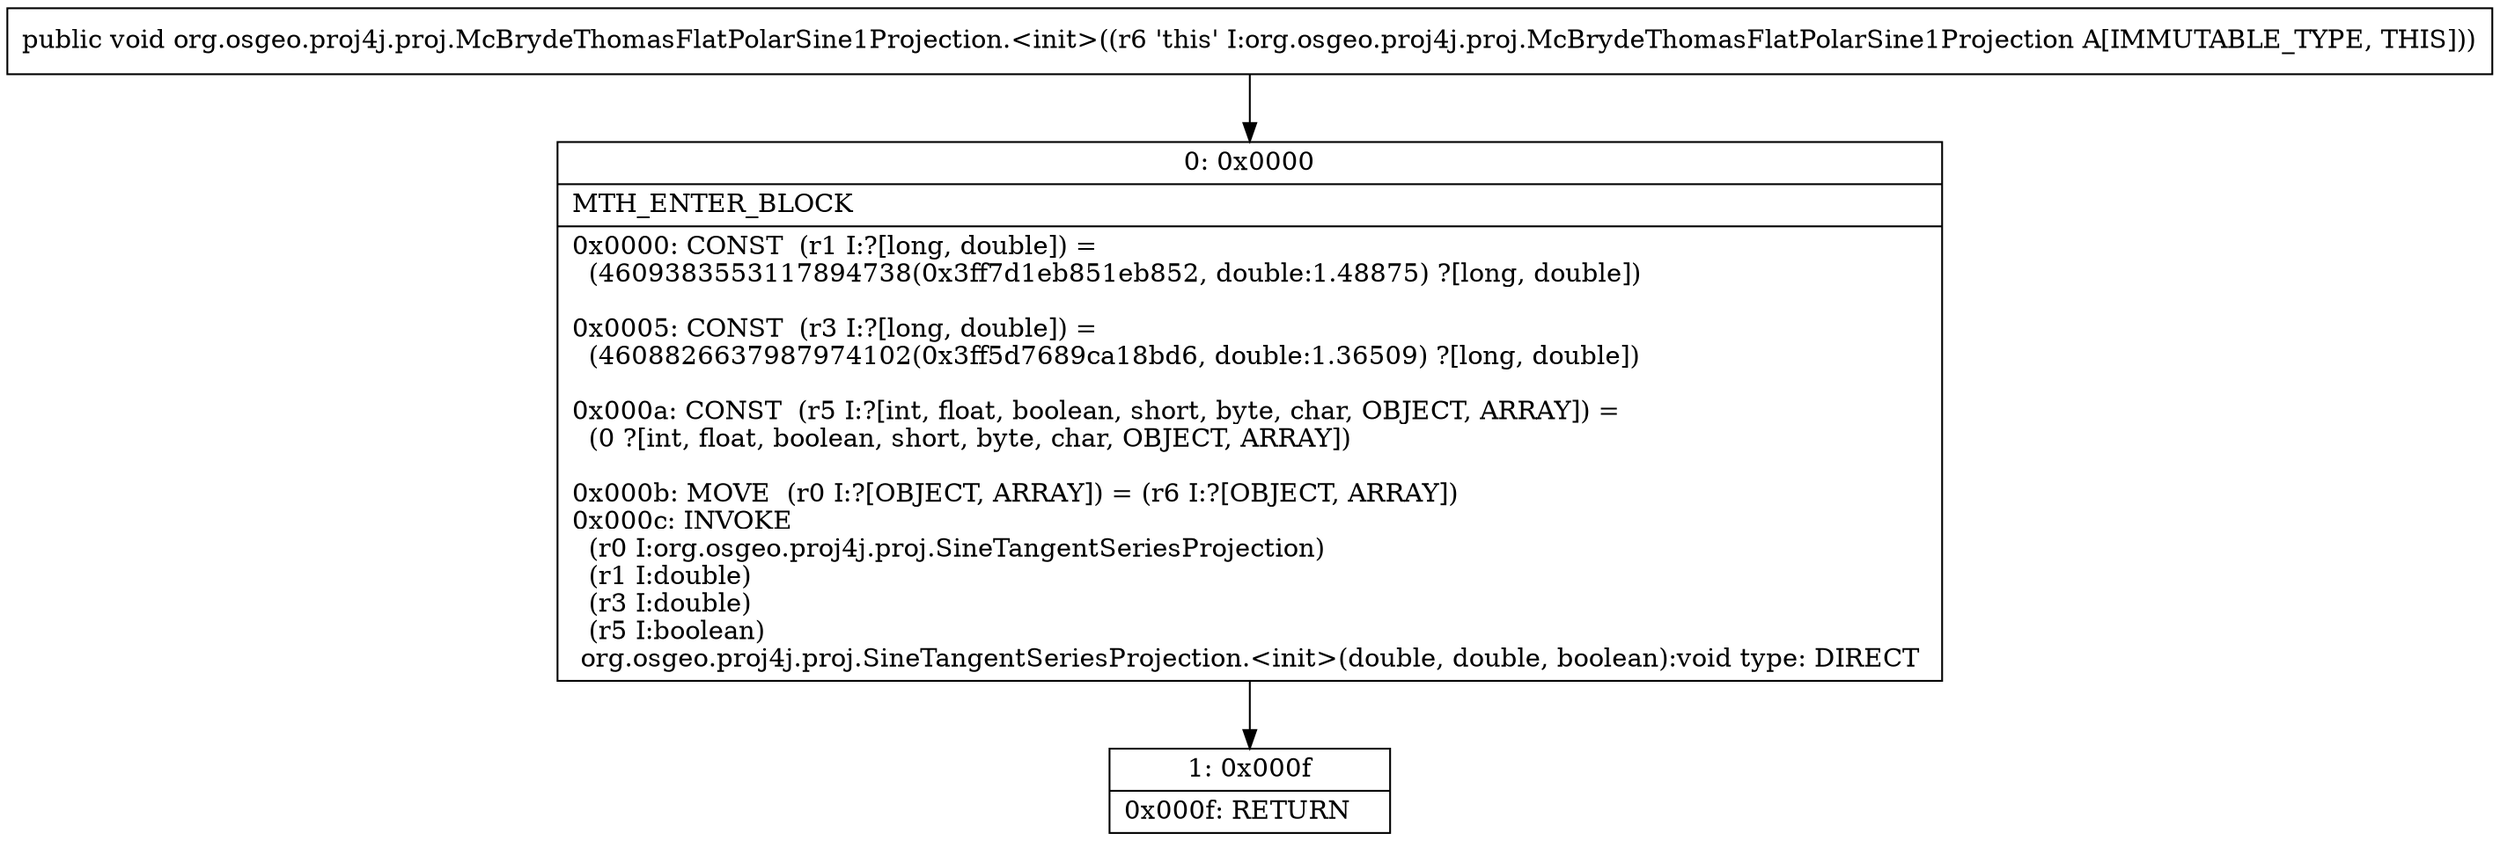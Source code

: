 digraph "CFG fororg.osgeo.proj4j.proj.McBrydeThomasFlatPolarSine1Projection.\<init\>()V" {
Node_0 [shape=record,label="{0\:\ 0x0000|MTH_ENTER_BLOCK\l|0x0000: CONST  (r1 I:?[long, double]) = \l  (4609383553117894738(0x3ff7d1eb851eb852, double:1.48875) ?[long, double])\l \l0x0005: CONST  (r3 I:?[long, double]) = \l  (4608826637987974102(0x3ff5d7689ca18bd6, double:1.36509) ?[long, double])\l \l0x000a: CONST  (r5 I:?[int, float, boolean, short, byte, char, OBJECT, ARRAY]) = \l  (0 ?[int, float, boolean, short, byte, char, OBJECT, ARRAY])\l \l0x000b: MOVE  (r0 I:?[OBJECT, ARRAY]) = (r6 I:?[OBJECT, ARRAY]) \l0x000c: INVOKE  \l  (r0 I:org.osgeo.proj4j.proj.SineTangentSeriesProjection)\l  (r1 I:double)\l  (r3 I:double)\l  (r5 I:boolean)\l org.osgeo.proj4j.proj.SineTangentSeriesProjection.\<init\>(double, double, boolean):void type: DIRECT \l}"];
Node_1 [shape=record,label="{1\:\ 0x000f|0x000f: RETURN   \l}"];
MethodNode[shape=record,label="{public void org.osgeo.proj4j.proj.McBrydeThomasFlatPolarSine1Projection.\<init\>((r6 'this' I:org.osgeo.proj4j.proj.McBrydeThomasFlatPolarSine1Projection A[IMMUTABLE_TYPE, THIS])) }"];
MethodNode -> Node_0;
Node_0 -> Node_1;
}


